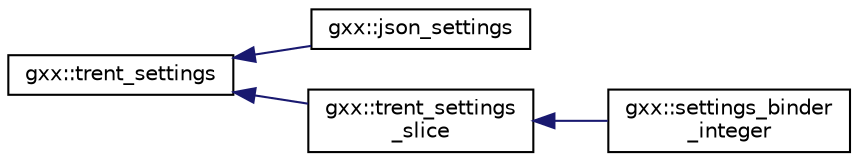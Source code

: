 digraph "Graphical Class Hierarchy"
{
  edge [fontname="Helvetica",fontsize="10",labelfontname="Helvetica",labelfontsize="10"];
  node [fontname="Helvetica",fontsize="10",shape=record];
  rankdir="LR";
  Node1 [label="gxx::trent_settings",height=0.2,width=0.4,color="black", fillcolor="white", style="filled",URL="$structgxx_1_1trent__settings.html"];
  Node1 -> Node2 [dir="back",color="midnightblue",fontsize="10",style="solid",fontname="Helvetica"];
  Node2 [label="gxx::json_settings",height=0.2,width=0.4,color="black", fillcolor="white", style="filled",URL="$classgxx_1_1json__settings.html"];
  Node1 -> Node3 [dir="back",color="midnightblue",fontsize="10",style="solid",fontname="Helvetica"];
  Node3 [label="gxx::trent_settings\l_slice",height=0.2,width=0.4,color="black", fillcolor="white", style="filled",URL="$structgxx_1_1trent__settings__slice.html"];
  Node3 -> Node4 [dir="back",color="midnightblue",fontsize="10",style="solid",fontname="Helvetica"];
  Node4 [label="gxx::settings_binder\l_integer",height=0.2,width=0.4,color="black", fillcolor="white", style="filled",URL="$classgxx_1_1settings__binder__integer.html"];
}
